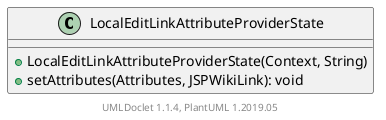 @startuml

    class LocalEditLinkAttributeProviderState [[LocalEditLinkAttributeProviderState.html]] {
        +LocalEditLinkAttributeProviderState(Context, String)
        +setAttributes(Attributes, JSPWikiLink): void
    }


    center footer UMLDoclet 1.1.4, PlantUML 1.2019.05
@enduml
